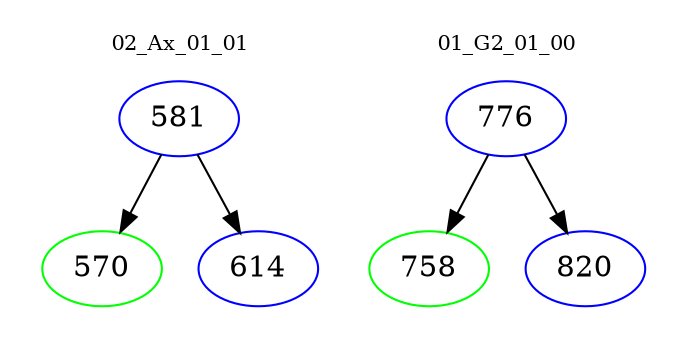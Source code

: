 digraph{
subgraph cluster_0 {
color = white
label = "02_Ax_01_01";
fontsize=10;
T0_581 [label="581", color="blue"]
T0_581 -> T0_570 [color="black"]
T0_570 [label="570", color="green"]
T0_581 -> T0_614 [color="black"]
T0_614 [label="614", color="blue"]
}
subgraph cluster_1 {
color = white
label = "01_G2_01_00";
fontsize=10;
T1_776 [label="776", color="blue"]
T1_776 -> T1_758 [color="black"]
T1_758 [label="758", color="green"]
T1_776 -> T1_820 [color="black"]
T1_820 [label="820", color="blue"]
}
}
